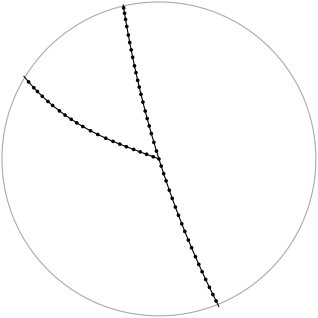 <?xml version="1.0"?>
<!DOCTYPE ipe SYSTEM "ipe.dtd">
<ipe version="70005" creator="Ipe 7.1.4">
<info created="D:20140513104458" modified="D:20140513104458"/>
<ipestyle name="basic">
<symbol name="arrow/arc(spx)">
<path stroke="sym-stroke" fill="sym-stroke" pen="sym-pen">
0 0 m
-1 0.333 l
-1 -0.333 l
h
</path>
</symbol>
<symbol name="arrow/farc(spx)">
<path stroke="sym-stroke" fill="white" pen="sym-pen">
0 0 m
-1 0.333 l
-1 -0.333 l
h
</path>
</symbol>
<symbol name="mark/circle(sx)" transformations="translations">
<path fill="sym-stroke">
0.6 0 0 0.6 0 0 e
0.4 0 0 0.4 0 0 e
</path>
</symbol>
<symbol name="mark/disk(sx)" transformations="translations">
<path fill="sym-stroke">
0.6 0 0 0.6 0 0 e
</path>
</symbol>
<symbol name="mark/fdisk(sfx)" transformations="translations">
<group>
<path fill="sym-fill">
0.5 0 0 0.5 0 0 e
</path>
<path fill="sym-stroke" fillrule="eofill">
0.6 0 0 0.6 0 0 e
0.4 0 0 0.4 0 0 e
</path>
</group>
</symbol>
<symbol name="mark/box(sx)" transformations="translations">
<path fill="sym-stroke" fillrule="eofill">
-0.6 -0.6 m
0.6 -0.6 l
0.6 0.6 l
-0.6 0.6 l
h
-0.4 -0.4 m
0.4 -0.4 l
0.4 0.4 l
-0.4 0.4 l
h
</path>
</symbol>
<symbol name="mark/square(sx)" transformations="translations">
<path fill="sym-stroke">
-0.6 -0.6 m
0.6 -0.6 l
0.6 0.6 l
-0.6 0.6 l
h
</path>
</symbol>
<symbol name="mark/fsquare(sfx)" transformations="translations">
<group>
<path fill="sym-fill">
-0.5 -0.5 m
0.5 -0.5 l
0.5 0.5 l
-0.5 0.5 l
h
</path>
<path fill="sym-stroke" fillrule="eofill">
-0.6 -0.6 m
0.6 -0.6 l
0.6 0.6 l
-0.6 0.6 l
h
-0.4 -0.4 m
0.4 -0.4 l
0.4 0.4 l
-0.4 0.4 l
h
</path>
</group>
</symbol>
<symbol name="mark/cross(sx)" transformations="translations">
<group>
<path fill="sym-stroke">
-0.43 -0.57 m
0.57 0.43 l
0.43 0.57 l
-0.57 -0.43 l
h
</path>
<path fill="sym-stroke">
-0.43 0.57 m
0.57 -0.43 l
0.43 -0.57 l
-0.57 0.43 l
h
</path>
</group>
</symbol>
<symbol name="arrow/fnormal(spx)">
<path stroke="sym-stroke" fill="white" pen="sym-pen">
0 0 m
-1 0.333 l
-1 -0.333 l
h
</path>
</symbol>
<symbol name="arrow/pointed(spx)">
<path stroke="sym-stroke" fill="sym-stroke" pen="sym-pen">
0 0 m
-1 0.333 l
-0.8 0 l
-1 -0.333 l
h
</path>
</symbol>
<symbol name="arrow/fpointed(spx)">
<path stroke="sym-stroke" fill="white" pen="sym-pen">
0 0 m
-1 0.333 l
-0.8 0 l
-1 -0.333 l
h
</path>
</symbol>
<symbol name="arrow/linear(spx)">
<path stroke="sym-stroke" pen="sym-pen">
-1 0.333 m
0 0 l
-1 -0.333 l
</path>
</symbol>
<symbol name="arrow/fdouble(spx)">
<path stroke="sym-stroke" fill="white" pen="sym-pen">
0 0 m
-1 0.333 l
-1 -0.333 l
h
-1 0 m
-2 0.333 l
-2 -0.333 l
h
</path>
</symbol>
<symbol name="arrow/double(spx)">
<path stroke="sym-stroke" fill="sym-stroke" pen="sym-pen">
0 0 m
-1 0.333 l
-1 -0.333 l
h
-1 0 m
-2 0.333 l
-2 -0.333 l
h
</path>
</symbol>
<pen name="heavier" value="0.8"/>
<pen name="fat" value="1.2"/>
<pen name="ultrafat" value="2"/>
<symbolsize name="large" value="5"/>
<symbolsize name="small" value="2"/>
<symbolsize name="tiny" value="1.1"/>
<arrowsize name="large" value="10"/>
<arrowsize name="small" value="5"/>
<arrowsize name="tiny" value="3"/>
<color name="red" value="1 0 0"/>
<color name="green" value="0 1 0"/>
<color name="blue" value="0 0 1"/>
<color name="yellow" value="1 1 0"/>
<color name="orange" value="1 0.647 0"/>
<color name="gold" value="1 0.843 0"/>
<color name="purple" value="0.627 0.125 0.941"/>
<color name="gray" value="0.745"/>
<color name="brown" value="0.647 0.165 0.165"/>
<color name="navy" value="0 0 0.502"/>
<color name="pink" value="1 0.753 0.796"/>
<color name="seagreen" value="0.18 0.545 0.341"/>
<color name="turquoise" value="0.251 0.878 0.816"/>
<color name="violet" value="0.933 0.51 0.933"/>
<color name="darkblue" value="0 0 0.545"/>
<color name="darkcyan" value="0 0.545 0.545"/>
<color name="darkgray" value="0.663"/>
<color name="darkgreen" value="0 0.392 0"/>
<color name="darkmagenta" value="0.545 0 0.545"/>
<color name="darkorange" value="1 0.549 0"/>
<color name="darkred" value="0.545 0 0"/>
<color name="lightblue" value="0.678 0.847 0.902"/>
<color name="lightcyan" value="0.878 1 1"/>
<color name="lightgray" value="0.827"/>
<color name="lightgreen" value="0.565 0.933 0.565"/>
<color name="lightyellow" value="1 1 0.878"/>
<dashstyle name="dashed" value="[4] 0"/>
<dashstyle name="dotted" value="[1 3] 0"/>
<dashstyle name="dash dotted" value="[4 2 1 2] 0"/>
<dashstyle name="dash dot dotted" value="[4 2 1 2 1 2] 0"/>
<textsize name="large" value="\large"/>
<textsize name="small" value="\small"/>
<textsize name="tiny" value="\tiny"/>
<textsize name="Large" value="\Large"/>
<textsize name="LARGE" value="\LARGE"/>
<textsize name="huge" value="\huge"/>
<textsize name="Huge" value="\Huge"/>
<textsize name="footnote" value="\footnotesize"/>
<textstyle name="center" begin="\begin{center}" end="\end{center}"/>
<textstyle name="itemize" begin="\begin{itemize}" end="\end{itemize}"/>
<textstyle name="item" begin="\begin{itemize}\item{}" end="\end{itemize}"/>
<gridsize name="4 pts" value="4"/>
<gridsize name="8 pts (~3 mm)" value="8"/>
<gridsize name="16 pts (~6 mm)" value="16"/>
<gridsize name="32 pts (~12 mm)" value="32"/>
<gridsize name="10 pts (~3.5 mm)" value="10"/>
<gridsize name="20 pts (~7 mm)" value="20"/>
<gridsize name="14 pts (~5 mm)" value="14"/>
<gridsize name="28 pts (~10 mm)" value="28"/>
<gridsize name="56 pts (~20 mm)" value="56"/>
<anglesize name="90 deg" value="90"/>
<anglesize name="60 deg" value="60"/>
<anglesize name="45 deg" value="45"/>
<anglesize name="30 deg" value="30"/>
<anglesize name="22.5 deg" value="22.5"/>
<tiling name="falling" angle="-60" step="4" width="1"/>
<tiling name="rising" angle="30" step="4" width="1"/>
</ipestyle>
<page>
<layer name="alpha"/>
<view layers="alpha" active="alpha"/>
<path layer="alpha" matrix="6 0 0 6 -1458.53 -3663.66" stroke="darkgray">
9.41825 0 0 9.41825 261.164 709.504 e
</path>
<use name="mark/disk(sx)" pos="108.457 593.362" size="tiny" stroke="black"/>
<use name="mark/disk(sx)" pos="107.578 596.206" size="tiny" stroke="black"/>
<use name="mark/disk(sx)" pos="106.646 599.319" size="tiny" stroke="black"/>
<use name="mark/disk(sx)" pos="105.729 602.483" size="tiny" stroke="black"/>
<use name="mark/disk(sx)" pos="104.955 605.239" size="tiny" stroke="black"/>
<use name="mark/disk(sx)" pos="104.227 607.908" size="tiny" stroke="black"/>
<use name="mark/disk(sx)" pos="103.517 610.591" size="tiny" stroke="black"/>
<use name="mark/disk(sx)" pos="102.691 613.816" size="tiny" stroke="black"/>
<use name="mark/disk(sx)" pos="101.997 616.621" size="tiny" stroke="black"/>
<use name="mark/disk(sx)" pos="101.375 619.218" size="tiny" stroke="black"/>
<use name="mark/disk(sx)" pos="100.807 621.661" size="tiny" stroke="black"/>
<use name="mark/disk(sx)" pos="100.19 624.406" size="tiny" stroke="black"/>
<use name="mark/disk(sx)" pos="99.6526 626.871" size="tiny" stroke="black"/>
<use name="mark/disk(sx)" pos="99.0061 629.948" size="tiny" stroke="black"/>
<use name="mark/disk(sx)" pos="98.4673 632.612" size="tiny" stroke="black"/>
<use name="mark/disk(sx)" pos="97.9494 635.268" size="tiny" stroke="black"/>
<use name="mark/disk(sx)" pos="97.4464 637.948" size="tiny" stroke="black"/>
<use name="mark/disk(sx)" pos="96.8912 641.034" size="tiny" stroke="black"/>
<use name="mark/disk(sx)" pos="96.4504 643.593" size="tiny" stroke="black"/>
<use name="mark/disk(sx)" pos="96.0849 645.797" size="tiny" stroke="black"/>
<use name="mark/disk(sx)" pos="95.776 647.724" size="tiny" stroke="black"/>
<use name="mark/disk(sx)" pos="109.276 590.782" size="tiny" stroke="black"/>
<use name="mark/disk(sx)" pos="110.172 588.036" size="tiny" stroke="black"/>
<use name="mark/disk(sx)" pos="111.041 585.441" size="tiny" stroke="black"/>
<use name="mark/disk(sx)" pos="112.191 582.109" size="tiny" stroke="black"/>
<use name="mark/disk(sx)" pos="113.239 579.159" size="tiny" stroke="black"/>
<use name="mark/disk(sx)" pos="114.392 576.007" size="tiny" stroke="black"/>
<use name="mark/disk(sx)" pos="115.494 573.079" size="tiny" stroke="black"/>
<use name="mark/disk(sx)" pos="116.691 569.988" size="tiny" stroke="black"/>
<use name="mark/disk(sx)" pos="117.776 567.256" size="tiny" stroke="black"/>
<use name="mark/disk(sx)" pos="119.045 564.146" size="tiny" stroke="black"/>
<use name="mark/disk(sx)" pos="120.214 561.356" size="tiny" stroke="black"/>
<use name="mark/disk(sx)" pos="121.587 558.163" size="tiny" stroke="black"/>
<use name="mark/disk(sx)" pos="122.814 555.384" size="tiny" stroke="black"/>
<use name="mark/disk(sx)" pos="124 552.759" size="tiny" stroke="black"/>
<use name="mark/disk(sx)" pos="125.286 549.98" size="tiny" stroke="black"/>
<use name="mark/disk(sx)" pos="126.633 547.138" size="tiny" stroke="black"/>
<use name="mark/disk(sx)" pos="127.894 544.539" size="tiny" stroke="black"/>
<use name="mark/disk(sx)" pos="129.043 542.219" size="tiny" stroke="black"/>
<use name="mark/disk(sx)" pos="106.41 594.13" size="tiny" stroke="black"/>
<use name="mark/disk(sx)" pos="104.009 595.031" size="tiny" stroke="black"/>
<use name="mark/disk(sx)" pos="101.701 595.897" size="tiny" stroke="black"/>
<use name="mark/disk(sx)" pos="99.3472 596.781" size="tiny" stroke="black"/>
<use name="mark/disk(sx)" pos="96.734 597.764" size="tiny" stroke="black"/>
<use name="mark/disk(sx)" pos="94.35 598.686" size="tiny" stroke="black"/>
<use name="mark/disk(sx)" pos="91.9368 599.668" size="tiny" stroke="black"/>
<use name="mark/disk(sx)" pos="89.3139 600.807" size="tiny" stroke="black"/>
<use name="mark/disk(sx)" pos="86.4384 602.159" size="tiny" stroke="black"/>
<use name="mark/disk(sx)" pos="83.8375 603.487" size="tiny" stroke="black"/>
<use name="mark/disk(sx)" pos="81.0502 605.034" size="tiny" stroke="black"/>
<use name="mark/disk(sx)" pos="78.8915 606.33" size="tiny" stroke="black"/>
<use name="mark/disk(sx)" pos="76.8929 607.613" size="tiny" stroke="black"/>
<use name="mark/disk(sx)" pos="74.6642 609.147" size="tiny" stroke="black"/>
<use name="mark/disk(sx)" pos="72.6471 610.637" size="tiny" stroke="black"/>
<use name="mark/disk(sx)" pos="70.1959 612.592" size="tiny" stroke="black"/>
<use name="mark/disk(sx)" pos="68.5099 614.038" size="tiny" stroke="black"/>
<use name="mark/disk(sx)" pos="66.4694 615.91" size="tiny" stroke="black"/>
<use name="mark/disk(sx)" pos="64.7249 617.626" size="tiny" stroke="black"/>
<use name="mark/disk(sx)" pos="63.4199 618.987" size="tiny" stroke="black"/>
<use name="mark/disk(sx)" pos="61.5293 621.089" size="tiny" stroke="black"/>
<path stroke="black">
95.585 648.947 m
95.776 647.724 l
96.0849 645.797 l
96.4504 643.593 l
96.8912 641.034 l
97.4464 637.948 l
97.9494 635.268 l
98.4673 632.612 l
99.0061 629.948 l
99.6526 626.871 l
100.19 624.406 l
100.807 621.661 l
101.375 619.218 l
101.997 616.621 l
102.691 613.816 l
103.517 610.591 l
104.227 607.908 l
104.955 605.239 l
105.729 602.483 l
106.646 599.319 l
107.578 596.206 l
108.457 593.362 l
109.276 590.782 l
110.172 588.036 l
111.041 585.441 l
112.191 582.109 l
113.239 579.159 l
114.392 576.007 l
115.494 573.079 l
116.691 569.988 l
117.776 567.256 l
119.045 564.146 l
120.214 561.356 l
121.587 558.163 l
122.814 555.384 l
124 552.759 l
125.286 549.98 l
126.633 547.138 l
127.894 544.539 l
129.043 542.219 l
130.119 540.088 l
</path>
<path stroke="black">
108.457 593.362 m
106.41 594.13 l
104.009 595.031 l
101.701 595.897 l
99.3472 596.781 l
96.734 597.764 l
94.35 598.686 l
91.9368 599.668 l
89.3139 600.807 l
86.4384 602.159 l
83.8375 603.487 l
81.0502 605.034 l
78.8915 606.33 l
76.8929 607.613 l
74.6642 609.147 l
72.6471 610.637 l
70.1959 612.592 l
68.5099 614.038 l
66.4694 615.91 l
64.7249 617.626 l
63.4199 618.987 l
61.5293 621.089 l
59.7418 623.233 l
</path>
</page>
</ipe>
